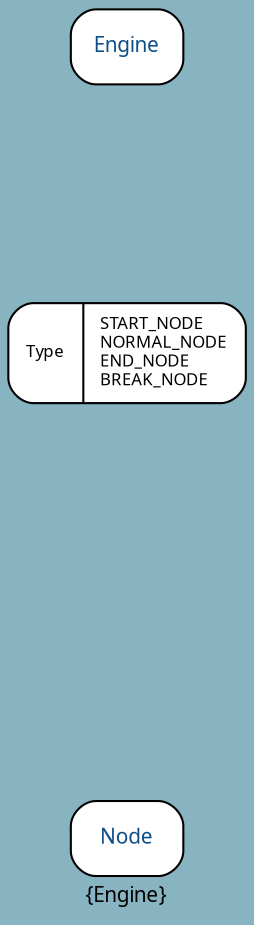 digraph uml {
	graph [label="Package: aPath Inheritance", ratio=compress, rankdir=LR, size="24,12", overlap=false, fontname=Sans, fontsize=10, bgcolor="#88B3C1", fontcolor=black];
	node [label="\N", fontname=Sans, fontsize=8, shape=record, color=black, fontcolor=black];
	edge [fontname=Sans, fontsize=8, minlen=3, color=black, fontcolor=black];
	graph [label="{Engine}",
		lp="57,10",
		bb="0,0,114,436"];
	"aPath.Node" [label="{Node}", fontsize=10, fontcolor="#104E8B", style="rounded,filled", fillcolor=white, URL="../types/aPath/Node.html", tooltip="Node", portPos=e, pos="57,39", rects="30,21,84,57", width="0.75", height="0.50"];
	"aPath.Type" [label="{Type|START_NODE\lNORMAL_NODE\lEND_NODE\lBREAK_NODE\l}", style="rounded,filled", fillcolor=white, pos="57,272", rects="0,248,35,296 35,248,114,296", width="1.58", height="0.67"];
	"aPath.Engine" [label="{Engine}", fontsize=10, fontcolor="#104E8B", style="rounded,filled", fillcolor=white, URL="../types/aPath/Engine.html", tooltip=Engine, portPos=e, pos="57,418", rects="30,400,84,436", width="0.75", height="0.50"];
}
